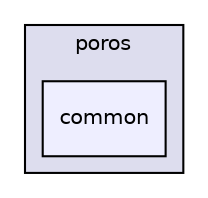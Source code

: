 digraph "/build/FastDeploy/fastdeploy/runtime/backends/poros/common" {
  compound=true
  node [ fontsize="10", fontname="Helvetica"];
  edge [ labelfontsize="10", labelfontname="Helvetica"];
  subgraph clusterdir_f5257545808b54e84784b6da2710da6b {
    graph [ bgcolor="#ddddee", pencolor="black", label="poros" fontname="Helvetica", fontsize="10", URL="dir_f5257545808b54e84784b6da2710da6b.html"]
  dir_2dd311d85d15e7646870dfb1924cdac6 [shape=box, label="common", style="filled", fillcolor="#eeeeff", pencolor="black", URL="dir_2dd311d85d15e7646870dfb1924cdac6.html"];
  }
}
